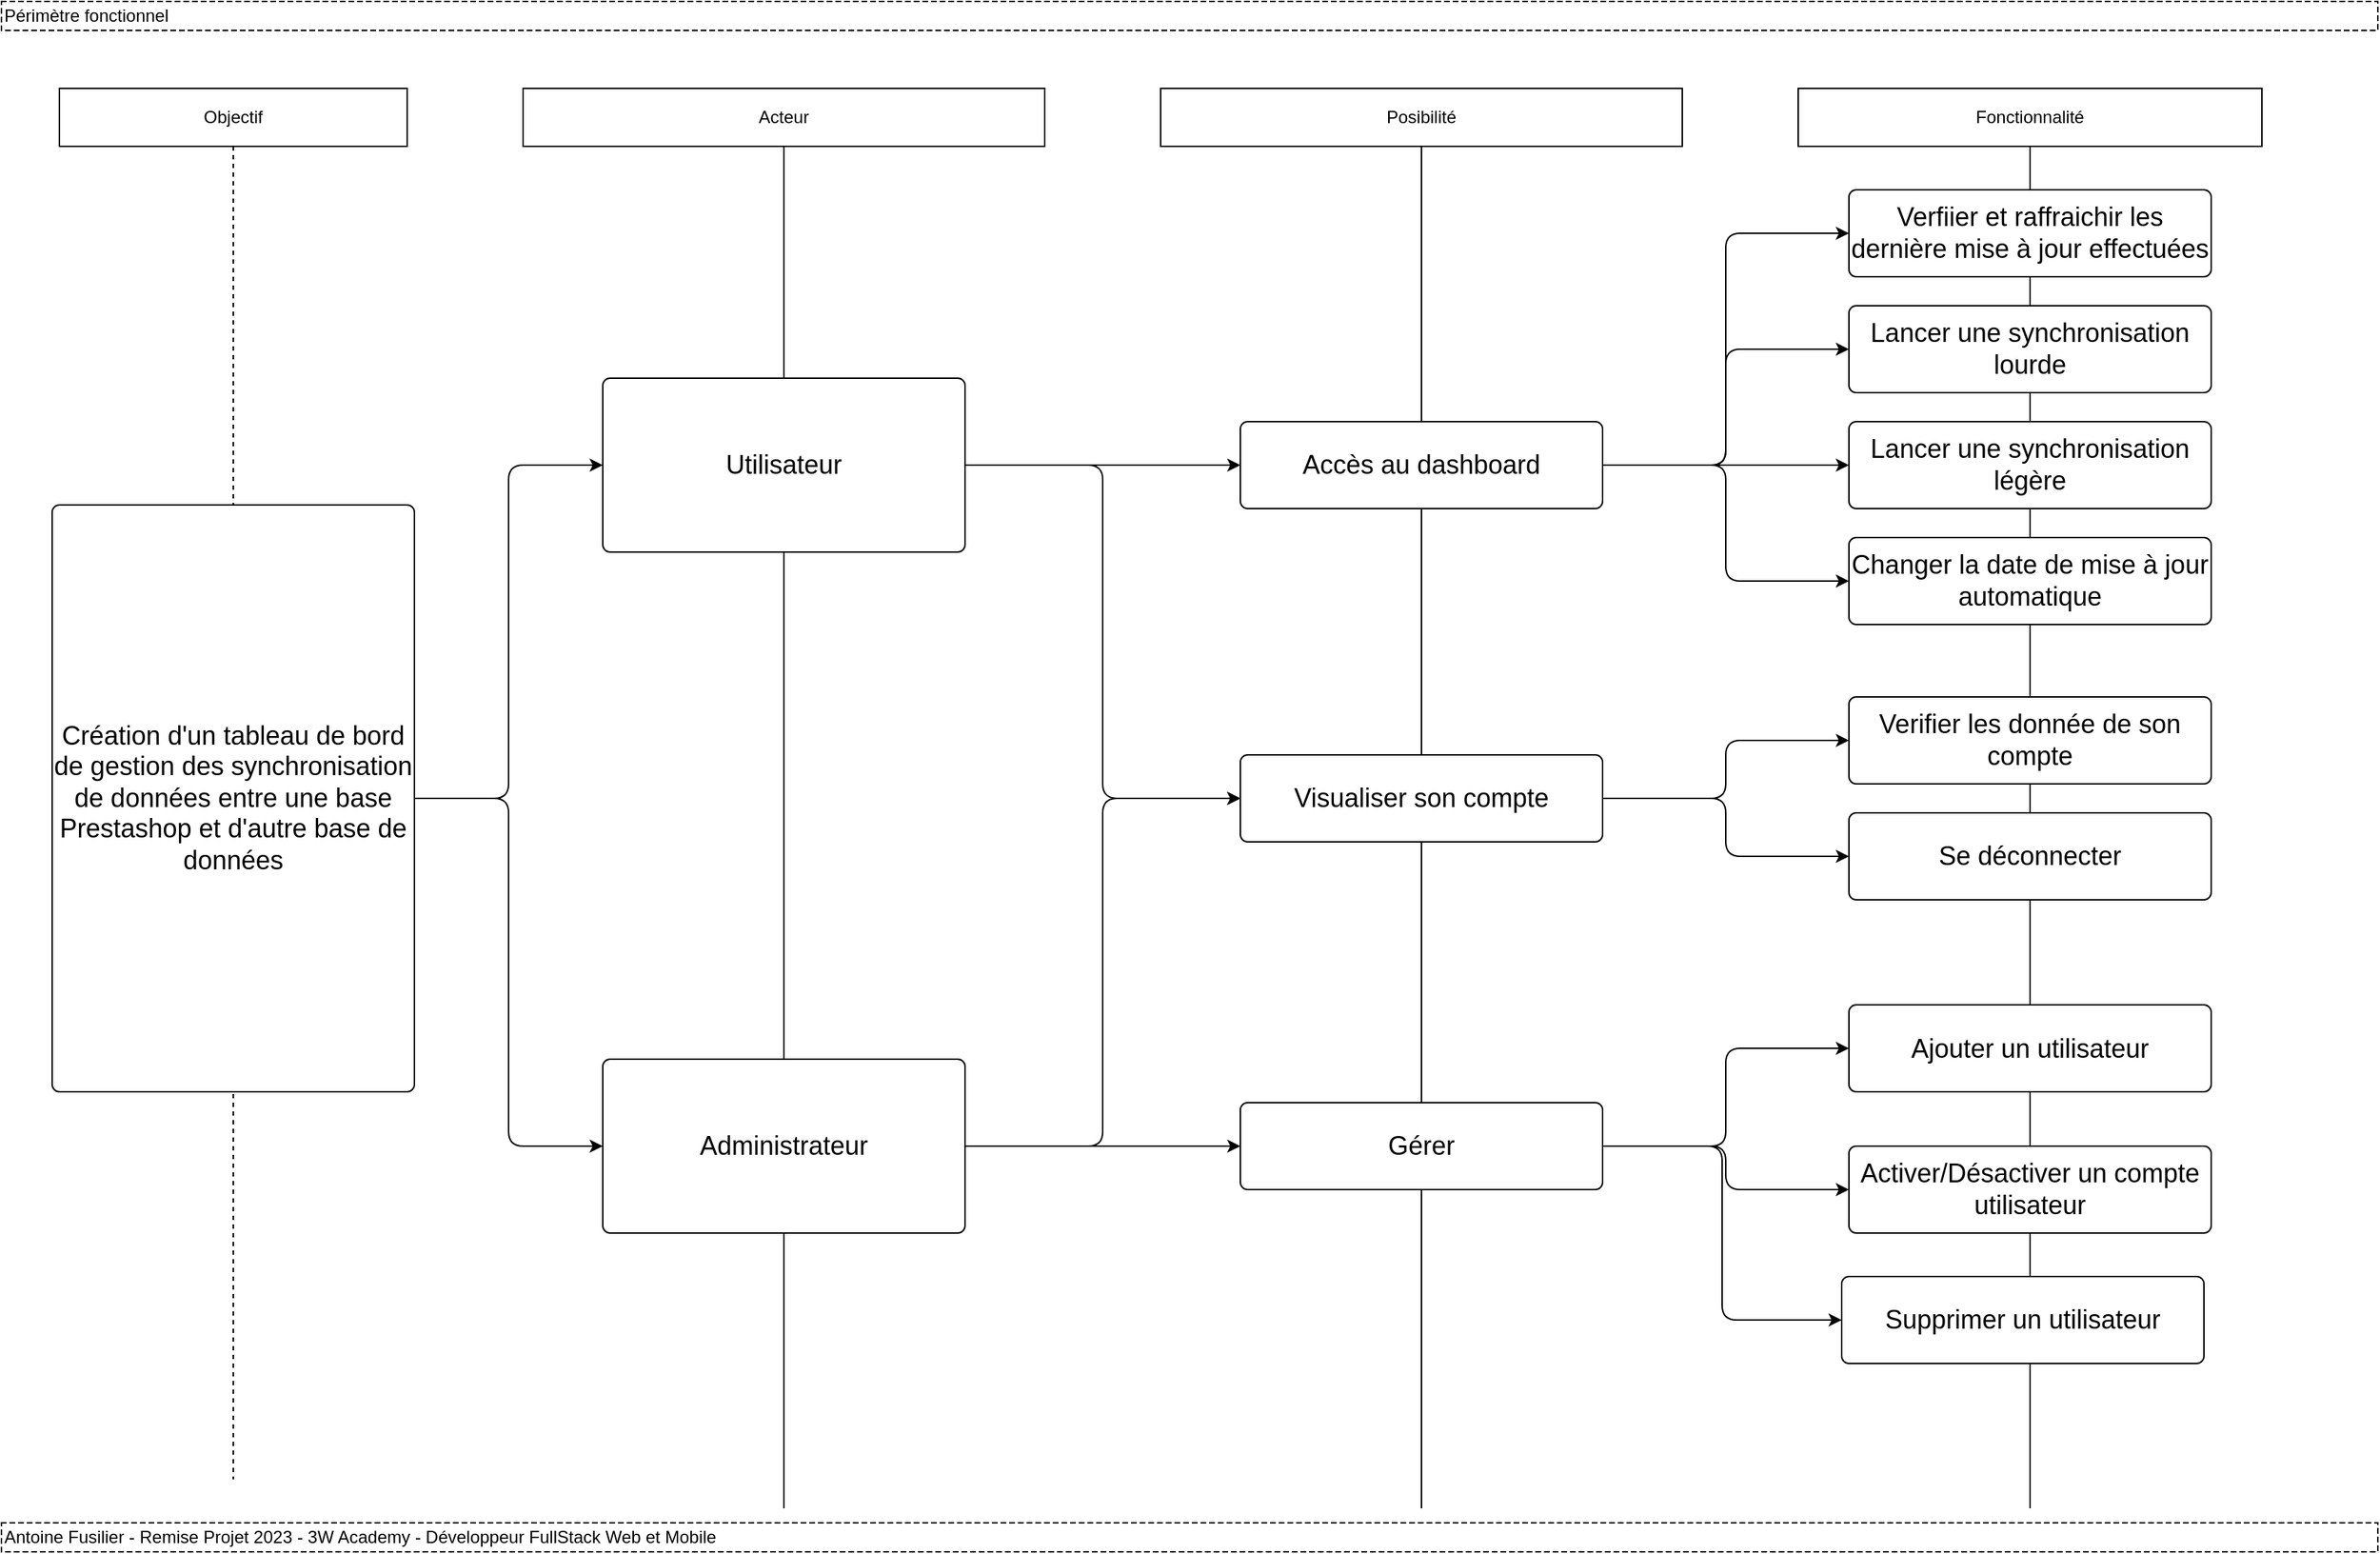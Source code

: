 <mxfile>
    <diagram id="JnTE1vm-kcvXw2b3VsFI" name="Page-1">
        <mxGraphModel dx="2610" dy="1283" grid="1" gridSize="10" guides="1" tooltips="1" connect="1" arrows="1" fold="1" page="1" pageScale="1" pageWidth="850" pageHeight="1100" math="0" shadow="0">
            <root>
                <mxCell id="0"/>
                <mxCell id="1" parent="0"/>
                <mxCell id="2" value="Périmètre fonctionnel" style="shape=partialRectangle;html=1;top=1;align=left;dashed=1;" vertex="1" parent="1">
                    <mxGeometry x="-800" y="20" width="1640" height="20" as="geometry"/>
                </mxCell>
                <mxCell id="3" value="Antoine Fusilier - Remise Projet 2023 - 3W Academy - Développeur FullStack Web et Mobile" style="shape=partialRectangle;html=1;top=1;align=left;dashed=1;" vertex="1" parent="1">
                    <mxGeometry x="-800" y="1070" width="1640" height="20" as="geometry"/>
                </mxCell>
                <mxCell id="4" value="Objectif" style="shape=umlLifeline;perimeter=lifelinePerimeter;whiteSpace=wrap;html=1;container=1;collapsible=0;recursiveResize=0;outlineConnect=0;" vertex="1" parent="1">
                    <mxGeometry x="-760" y="80" width="240" height="960" as="geometry"/>
                </mxCell>
                <mxCell id="8" value="Création d'un tableau de bord de gestion des synchronisation de données entre une base Prestashop et d'autre base de données" style="html=1;align=center;verticalAlign=middle;rounded=1;absoluteArcSize=1;arcSize=10;dashed=0;whiteSpace=wrap;fontSize=18;" vertex="1" parent="4">
                    <mxGeometry x="-5" y="287.5" width="250" height="405" as="geometry"/>
                </mxCell>
                <mxCell id="5" value="Acteur" style="shape=umlLifeline;perimeter=lifelinePerimeter;whiteSpace=wrap;html=1;container=1;collapsible=0;recursiveResize=0;outlineConnect=0;lifelineDashed=0;" vertex="1" parent="1">
                    <mxGeometry x="-440" y="80" width="360" height="980" as="geometry"/>
                </mxCell>
                <mxCell id="9" value="Utilisateur" style="html=1;align=center;verticalAlign=middle;rounded=1;absoluteArcSize=1;arcSize=10;dashed=0;whiteSpace=wrap;fontSize=18;" vertex="1" parent="5">
                    <mxGeometry x="55" y="200" width="250" height="120" as="geometry"/>
                </mxCell>
                <mxCell id="10" value="Administrateur" style="html=1;align=center;verticalAlign=middle;rounded=1;absoluteArcSize=1;arcSize=10;dashed=0;whiteSpace=wrap;fontSize=18;" vertex="1" parent="5">
                    <mxGeometry x="55" y="670" width="250" height="120" as="geometry"/>
                </mxCell>
                <mxCell id="6" value="Posibilité" style="shape=umlLifeline;perimeter=lifelinePerimeter;whiteSpace=wrap;html=1;container=1;collapsible=0;recursiveResize=0;outlineConnect=0;lifelineDashed=0;" vertex="1" parent="1">
                    <mxGeometry y="80" width="360" height="980" as="geometry"/>
                </mxCell>
                <mxCell id="11" value="Accès au dashboard" style="html=1;align=center;verticalAlign=middle;rounded=1;absoluteArcSize=1;arcSize=10;dashed=0;whiteSpace=wrap;fontSize=18;" vertex="1" parent="6">
                    <mxGeometry x="55" y="230" width="250" height="60" as="geometry"/>
                </mxCell>
                <mxCell id="12" value="Gérer" style="html=1;align=center;verticalAlign=middle;rounded=1;absoluteArcSize=1;arcSize=10;dashed=0;whiteSpace=wrap;fontSize=18;" vertex="1" parent="6">
                    <mxGeometry x="55" y="700" width="250" height="60" as="geometry"/>
                </mxCell>
                <mxCell id="24" value="Visualiser son compte" style="html=1;align=center;verticalAlign=middle;rounded=1;absoluteArcSize=1;arcSize=10;dashed=0;whiteSpace=wrap;fontSize=18;" vertex="1" parent="6">
                    <mxGeometry x="55" y="460" width="250" height="60" as="geometry"/>
                </mxCell>
                <mxCell id="7" value="Fonctionnalité" style="shape=umlLifeline;perimeter=lifelinePerimeter;whiteSpace=wrap;html=1;container=1;collapsible=0;recursiveResize=0;outlineConnect=0;lifelineDashed=0;" vertex="1" parent="1">
                    <mxGeometry x="440" y="80" width="320" height="980" as="geometry"/>
                </mxCell>
                <mxCell id="13" value="Ajouter un utilisateur" style="html=1;align=center;verticalAlign=middle;rounded=1;absoluteArcSize=1;arcSize=10;dashed=0;whiteSpace=wrap;fontSize=18;" vertex="1" parent="7">
                    <mxGeometry x="35" y="632.5" width="250" height="60" as="geometry"/>
                </mxCell>
                <mxCell id="14" value="Activer/Désactiver un compte utilisateur" style="html=1;align=center;verticalAlign=middle;rounded=1;absoluteArcSize=1;arcSize=10;dashed=0;whiteSpace=wrap;fontSize=18;" vertex="1" parent="7">
                    <mxGeometry x="35" y="730" width="250" height="60" as="geometry"/>
                </mxCell>
                <mxCell id="15" value="Supprimer un utilisateur" style="html=1;align=center;verticalAlign=middle;rounded=1;absoluteArcSize=1;arcSize=10;dashed=0;whiteSpace=wrap;fontSize=18;" vertex="1" parent="7">
                    <mxGeometry x="30" y="820" width="250" height="60" as="geometry"/>
                </mxCell>
                <mxCell id="16" value="Verfiier et raffraichir les dernière mise à jour effectuées" style="html=1;align=center;verticalAlign=middle;rounded=1;absoluteArcSize=1;arcSize=10;dashed=0;whiteSpace=wrap;fontSize=18;" vertex="1" parent="7">
                    <mxGeometry x="35" y="70" width="250" height="60" as="geometry"/>
                </mxCell>
                <mxCell id="17" value="Lancer une synchronisation lourde" style="html=1;align=center;verticalAlign=middle;rounded=1;absoluteArcSize=1;arcSize=10;dashed=0;whiteSpace=wrap;fontSize=18;" vertex="1" parent="7">
                    <mxGeometry x="35" y="150" width="250" height="60" as="geometry"/>
                </mxCell>
                <mxCell id="18" value="Lancer une synchronisation légère" style="html=1;align=center;verticalAlign=middle;rounded=1;absoluteArcSize=1;arcSize=10;dashed=0;whiteSpace=wrap;fontSize=18;" vertex="1" parent="7">
                    <mxGeometry x="35" y="230" width="250" height="60" as="geometry"/>
                </mxCell>
                <mxCell id="19" value="Changer la date de mise à jour automatique" style="html=1;align=center;verticalAlign=middle;rounded=1;absoluteArcSize=1;arcSize=10;dashed=0;whiteSpace=wrap;fontSize=18;" vertex="1" parent="7">
                    <mxGeometry x="35" y="310" width="250" height="60" as="geometry"/>
                </mxCell>
                <mxCell id="25" value="Verifier les donnée de son compte" style="html=1;align=center;verticalAlign=middle;rounded=1;absoluteArcSize=1;arcSize=10;dashed=0;whiteSpace=wrap;fontSize=18;" vertex="1" parent="7">
                    <mxGeometry x="35" y="420" width="250" height="60" as="geometry"/>
                </mxCell>
                <mxCell id="26" value="Se déconnecter" style="html=1;align=center;verticalAlign=middle;rounded=1;absoluteArcSize=1;arcSize=10;dashed=0;whiteSpace=wrap;fontSize=18;" vertex="1" parent="7">
                    <mxGeometry x="35" y="500" width="250" height="60" as="geometry"/>
                </mxCell>
                <mxCell id="20" style="edgeStyle=orthogonalEdgeStyle;html=1;exitX=1;exitY=0.5;exitDx=0;exitDy=0;entryX=0;entryY=0.5;entryDx=0;entryDy=0;fontSize=18;" edge="1" parent="1" source="8" target="9">
                    <mxGeometry relative="1" as="geometry"/>
                </mxCell>
                <mxCell id="21" style="edgeStyle=orthogonalEdgeStyle;html=1;exitX=1;exitY=0.5;exitDx=0;exitDy=0;entryX=0;entryY=0.5;entryDx=0;entryDy=0;fontSize=18;" edge="1" parent="1" source="8" target="10">
                    <mxGeometry relative="1" as="geometry"/>
                </mxCell>
                <mxCell id="22" style="edgeStyle=orthogonalEdgeStyle;html=1;exitX=1;exitY=0.5;exitDx=0;exitDy=0;entryX=0;entryY=0.5;entryDx=0;entryDy=0;fontSize=18;" edge="1" parent="1" source="9" target="11">
                    <mxGeometry relative="1" as="geometry"/>
                </mxCell>
                <mxCell id="23" style="edgeStyle=orthogonalEdgeStyle;html=1;exitX=1;exitY=0.5;exitDx=0;exitDy=0;entryX=0;entryY=0.5;entryDx=0;entryDy=0;fontSize=18;" edge="1" parent="1" source="10" target="12">
                    <mxGeometry relative="1" as="geometry"/>
                </mxCell>
                <mxCell id="27" style="edgeStyle=orthogonalEdgeStyle;html=1;exitX=1;exitY=0.5;exitDx=0;exitDy=0;entryX=0;entryY=0.5;entryDx=0;entryDy=0;fontSize=18;" edge="1" parent="1" source="10" target="24">
                    <mxGeometry relative="1" as="geometry"/>
                </mxCell>
                <mxCell id="28" style="edgeStyle=orthogonalEdgeStyle;html=1;exitX=1;exitY=0.5;exitDx=0;exitDy=0;entryX=0;entryY=0.5;entryDx=0;entryDy=0;fontSize=18;" edge="1" parent="1" source="24" target="25">
                    <mxGeometry relative="1" as="geometry"/>
                </mxCell>
                <mxCell id="29" style="edgeStyle=orthogonalEdgeStyle;html=1;exitX=1;exitY=0.5;exitDx=0;exitDy=0;entryX=0;entryY=0.5;entryDx=0;entryDy=0;fontSize=18;" edge="1" parent="1" source="24" target="26">
                    <mxGeometry relative="1" as="geometry"/>
                </mxCell>
                <mxCell id="30" style="edgeStyle=orthogonalEdgeStyle;html=1;exitX=1;exitY=0.5;exitDx=0;exitDy=0;entryX=0;entryY=0.5;entryDx=0;entryDy=0;fontSize=18;" edge="1" parent="1" source="9" target="24">
                    <mxGeometry relative="1" as="geometry"/>
                </mxCell>
                <mxCell id="31" style="edgeStyle=orthogonalEdgeStyle;html=1;exitX=1;exitY=0.5;exitDx=0;exitDy=0;entryX=0;entryY=0.5;entryDx=0;entryDy=0;fontSize=18;" edge="1" parent="1" source="11" target="16">
                    <mxGeometry relative="1" as="geometry"/>
                </mxCell>
                <mxCell id="32" style="edgeStyle=orthogonalEdgeStyle;html=1;exitX=1;exitY=0.5;exitDx=0;exitDy=0;entryX=0;entryY=0.5;entryDx=0;entryDy=0;fontSize=18;" edge="1" parent="1" source="11" target="17">
                    <mxGeometry relative="1" as="geometry"/>
                </mxCell>
                <mxCell id="33" style="edgeStyle=orthogonalEdgeStyle;html=1;exitX=1;exitY=0.5;exitDx=0;exitDy=0;entryX=0;entryY=0.5;entryDx=0;entryDy=0;fontSize=18;" edge="1" parent="1" source="11" target="18">
                    <mxGeometry relative="1" as="geometry"/>
                </mxCell>
                <mxCell id="34" style="edgeStyle=orthogonalEdgeStyle;html=1;exitX=1;exitY=0.5;exitDx=0;exitDy=0;entryX=0;entryY=0.5;entryDx=0;entryDy=0;fontSize=18;" edge="1" parent="1" source="11" target="19">
                    <mxGeometry relative="1" as="geometry"/>
                </mxCell>
                <mxCell id="35" style="edgeStyle=orthogonalEdgeStyle;html=1;exitX=1;exitY=0.5;exitDx=0;exitDy=0;entryX=0;entryY=0.5;entryDx=0;entryDy=0;fontSize=18;" edge="1" parent="1" source="12" target="13">
                    <mxGeometry relative="1" as="geometry"/>
                </mxCell>
                <mxCell id="36" style="edgeStyle=orthogonalEdgeStyle;html=1;exitX=1;exitY=0.5;exitDx=0;exitDy=0;entryX=0;entryY=0.5;entryDx=0;entryDy=0;fontSize=18;" edge="1" parent="1" source="12" target="14">
                    <mxGeometry relative="1" as="geometry"/>
                </mxCell>
                <mxCell id="37" style="edgeStyle=orthogonalEdgeStyle;html=1;exitX=1;exitY=0.5;exitDx=0;exitDy=0;entryX=0;entryY=0.5;entryDx=0;entryDy=0;fontSize=18;" edge="1" parent="1" source="12" target="15">
                    <mxGeometry relative="1" as="geometry"/>
                </mxCell>
            </root>
        </mxGraphModel>
    </diagram>
</mxfile>
